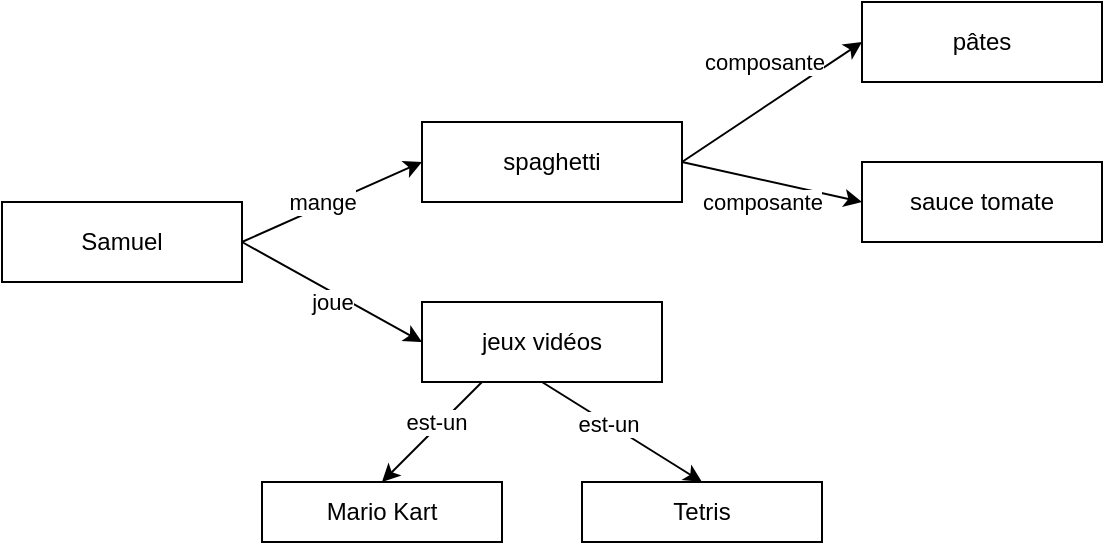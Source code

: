 <mxfile version="22.1.0" type="github">
  <diagram name="Page-1" id="3txFmFTTC-RryVnkoHKH">
    <mxGraphModel dx="492" dy="907" grid="1" gridSize="10" guides="1" tooltips="1" connect="1" arrows="1" fold="1" page="1" pageScale="1" pageWidth="850" pageHeight="1100" math="0" shadow="0">
      <root>
        <mxCell id="0" />
        <mxCell id="1" parent="0" />
        <mxCell id="dTJLRae0YfuwFsjXDKLM-3" style="orthogonalLoop=1;jettySize=auto;html=1;exitX=1;exitY=0.5;exitDx=0;exitDy=0;entryX=0;entryY=0.5;entryDx=0;entryDy=0;rounded=0;" edge="1" parent="1" source="dTJLRae0YfuwFsjXDKLM-1" target="dTJLRae0YfuwFsjXDKLM-2">
          <mxGeometry relative="1" as="geometry" />
        </mxCell>
        <mxCell id="dTJLRae0YfuwFsjXDKLM-4" value="mange" style="edgeLabel;html=1;align=center;verticalAlign=middle;resizable=0;points=[];rotation=0;" vertex="1" connectable="0" parent="dTJLRae0YfuwFsjXDKLM-3">
          <mxGeometry x="0.293" y="-2" relative="1" as="geometry">
            <mxPoint x="-19" y="4" as="offset" />
          </mxGeometry>
        </mxCell>
        <mxCell id="dTJLRae0YfuwFsjXDKLM-12" style="rounded=0;orthogonalLoop=1;jettySize=auto;html=1;exitX=1;exitY=0.5;exitDx=0;exitDy=0;entryX=0;entryY=0.5;entryDx=0;entryDy=0;" edge="1" parent="1" source="dTJLRae0YfuwFsjXDKLM-1" target="dTJLRae0YfuwFsjXDKLM-11">
          <mxGeometry relative="1" as="geometry" />
        </mxCell>
        <mxCell id="dTJLRae0YfuwFsjXDKLM-13" value="joue" style="edgeLabel;html=1;align=center;verticalAlign=middle;resizable=0;points=[];rotation=0;" vertex="1" connectable="0" parent="dTJLRae0YfuwFsjXDKLM-12">
          <mxGeometry x="-0.038" y="3" relative="1" as="geometry">
            <mxPoint y="8" as="offset" />
          </mxGeometry>
        </mxCell>
        <mxCell id="dTJLRae0YfuwFsjXDKLM-1" value="Samuel" style="rounded=0;whiteSpace=wrap;html=1;" vertex="1" parent="1">
          <mxGeometry x="60" y="270" width="120" height="40" as="geometry" />
        </mxCell>
        <mxCell id="dTJLRae0YfuwFsjXDKLM-6" style="rounded=0;orthogonalLoop=1;jettySize=auto;html=1;exitX=1;exitY=0.5;exitDx=0;exitDy=0;entryX=0;entryY=0.5;entryDx=0;entryDy=0;" edge="1" parent="1" source="dTJLRae0YfuwFsjXDKLM-2" target="dTJLRae0YfuwFsjXDKLM-5">
          <mxGeometry relative="1" as="geometry" />
        </mxCell>
        <mxCell id="dTJLRae0YfuwFsjXDKLM-9" value="composante" style="edgeLabel;html=1;align=center;verticalAlign=middle;resizable=0;points=[];" vertex="1" connectable="0" parent="dTJLRae0YfuwFsjXDKLM-6">
          <mxGeometry x="-0.005" y="1" relative="1" as="geometry">
            <mxPoint x="-4" y="-19" as="offset" />
          </mxGeometry>
        </mxCell>
        <mxCell id="dTJLRae0YfuwFsjXDKLM-8" style="rounded=0;orthogonalLoop=1;jettySize=auto;html=1;exitX=1;exitY=0.5;exitDx=0;exitDy=0;entryX=0;entryY=0.5;entryDx=0;entryDy=0;" edge="1" parent="1" source="dTJLRae0YfuwFsjXDKLM-2" target="dTJLRae0YfuwFsjXDKLM-7">
          <mxGeometry relative="1" as="geometry" />
        </mxCell>
        <mxCell id="dTJLRae0YfuwFsjXDKLM-2" value="spaghetti" style="rounded=0;whiteSpace=wrap;html=1;" vertex="1" parent="1">
          <mxGeometry x="270" y="230" width="130" height="40" as="geometry" />
        </mxCell>
        <mxCell id="dTJLRae0YfuwFsjXDKLM-5" value="pâtes" style="rounded=0;whiteSpace=wrap;html=1;" vertex="1" parent="1">
          <mxGeometry x="490" y="170" width="120" height="40" as="geometry" />
        </mxCell>
        <mxCell id="dTJLRae0YfuwFsjXDKLM-7" value="sauce tomate" style="rounded=0;whiteSpace=wrap;html=1;" vertex="1" parent="1">
          <mxGeometry x="490" y="250" width="120" height="40" as="geometry" />
        </mxCell>
        <mxCell id="dTJLRae0YfuwFsjXDKLM-10" value="composante" style="edgeLabel;html=1;align=center;verticalAlign=middle;resizable=0;points=[];" vertex="1" connectable="0" parent="1">
          <mxGeometry x="439.999" y="270.003" as="geometry" />
        </mxCell>
        <mxCell id="dTJLRae0YfuwFsjXDKLM-14" style="rounded=0;orthogonalLoop=1;jettySize=auto;html=1;exitX=0.25;exitY=1;exitDx=0;exitDy=0;entryX=0.5;entryY=0;entryDx=0;entryDy=0;" edge="1" parent="1" source="dTJLRae0YfuwFsjXDKLM-11" target="dTJLRae0YfuwFsjXDKLM-15">
          <mxGeometry relative="1" as="geometry">
            <mxPoint x="260" y="410" as="targetPoint" />
          </mxGeometry>
        </mxCell>
        <mxCell id="dTJLRae0YfuwFsjXDKLM-16" value="est-un" style="edgeLabel;html=1;align=center;verticalAlign=middle;resizable=0;points=[];" vertex="1" connectable="0" parent="dTJLRae0YfuwFsjXDKLM-14">
          <mxGeometry x="-0.14" y="-2" relative="1" as="geometry">
            <mxPoint as="offset" />
          </mxGeometry>
        </mxCell>
        <mxCell id="dTJLRae0YfuwFsjXDKLM-18" style="rounded=0;orthogonalLoop=1;jettySize=auto;html=1;exitX=0.5;exitY=1;exitDx=0;exitDy=0;entryX=0.5;entryY=0;entryDx=0;entryDy=0;" edge="1" parent="1" source="dTJLRae0YfuwFsjXDKLM-11" target="dTJLRae0YfuwFsjXDKLM-17">
          <mxGeometry relative="1" as="geometry" />
        </mxCell>
        <mxCell id="dTJLRae0YfuwFsjXDKLM-19" value="est-un" style="edgeLabel;html=1;align=center;verticalAlign=middle;resizable=0;points=[];" vertex="1" connectable="0" parent="dTJLRae0YfuwFsjXDKLM-18">
          <mxGeometry x="-0.171" relative="1" as="geometry">
            <mxPoint as="offset" />
          </mxGeometry>
        </mxCell>
        <mxCell id="dTJLRae0YfuwFsjXDKLM-11" value="jeux vidéos" style="rounded=0;whiteSpace=wrap;html=1;" vertex="1" parent="1">
          <mxGeometry x="270" y="320" width="120" height="40" as="geometry" />
        </mxCell>
        <mxCell id="dTJLRae0YfuwFsjXDKLM-15" value="Mario Kart" style="rounded=0;whiteSpace=wrap;html=1;" vertex="1" parent="1">
          <mxGeometry x="190" y="410" width="120" height="30" as="geometry" />
        </mxCell>
        <mxCell id="dTJLRae0YfuwFsjXDKLM-17" value="Tetris" style="rounded=0;whiteSpace=wrap;html=1;" vertex="1" parent="1">
          <mxGeometry x="350" y="410" width="120" height="30" as="geometry" />
        </mxCell>
      </root>
    </mxGraphModel>
  </diagram>
</mxfile>
